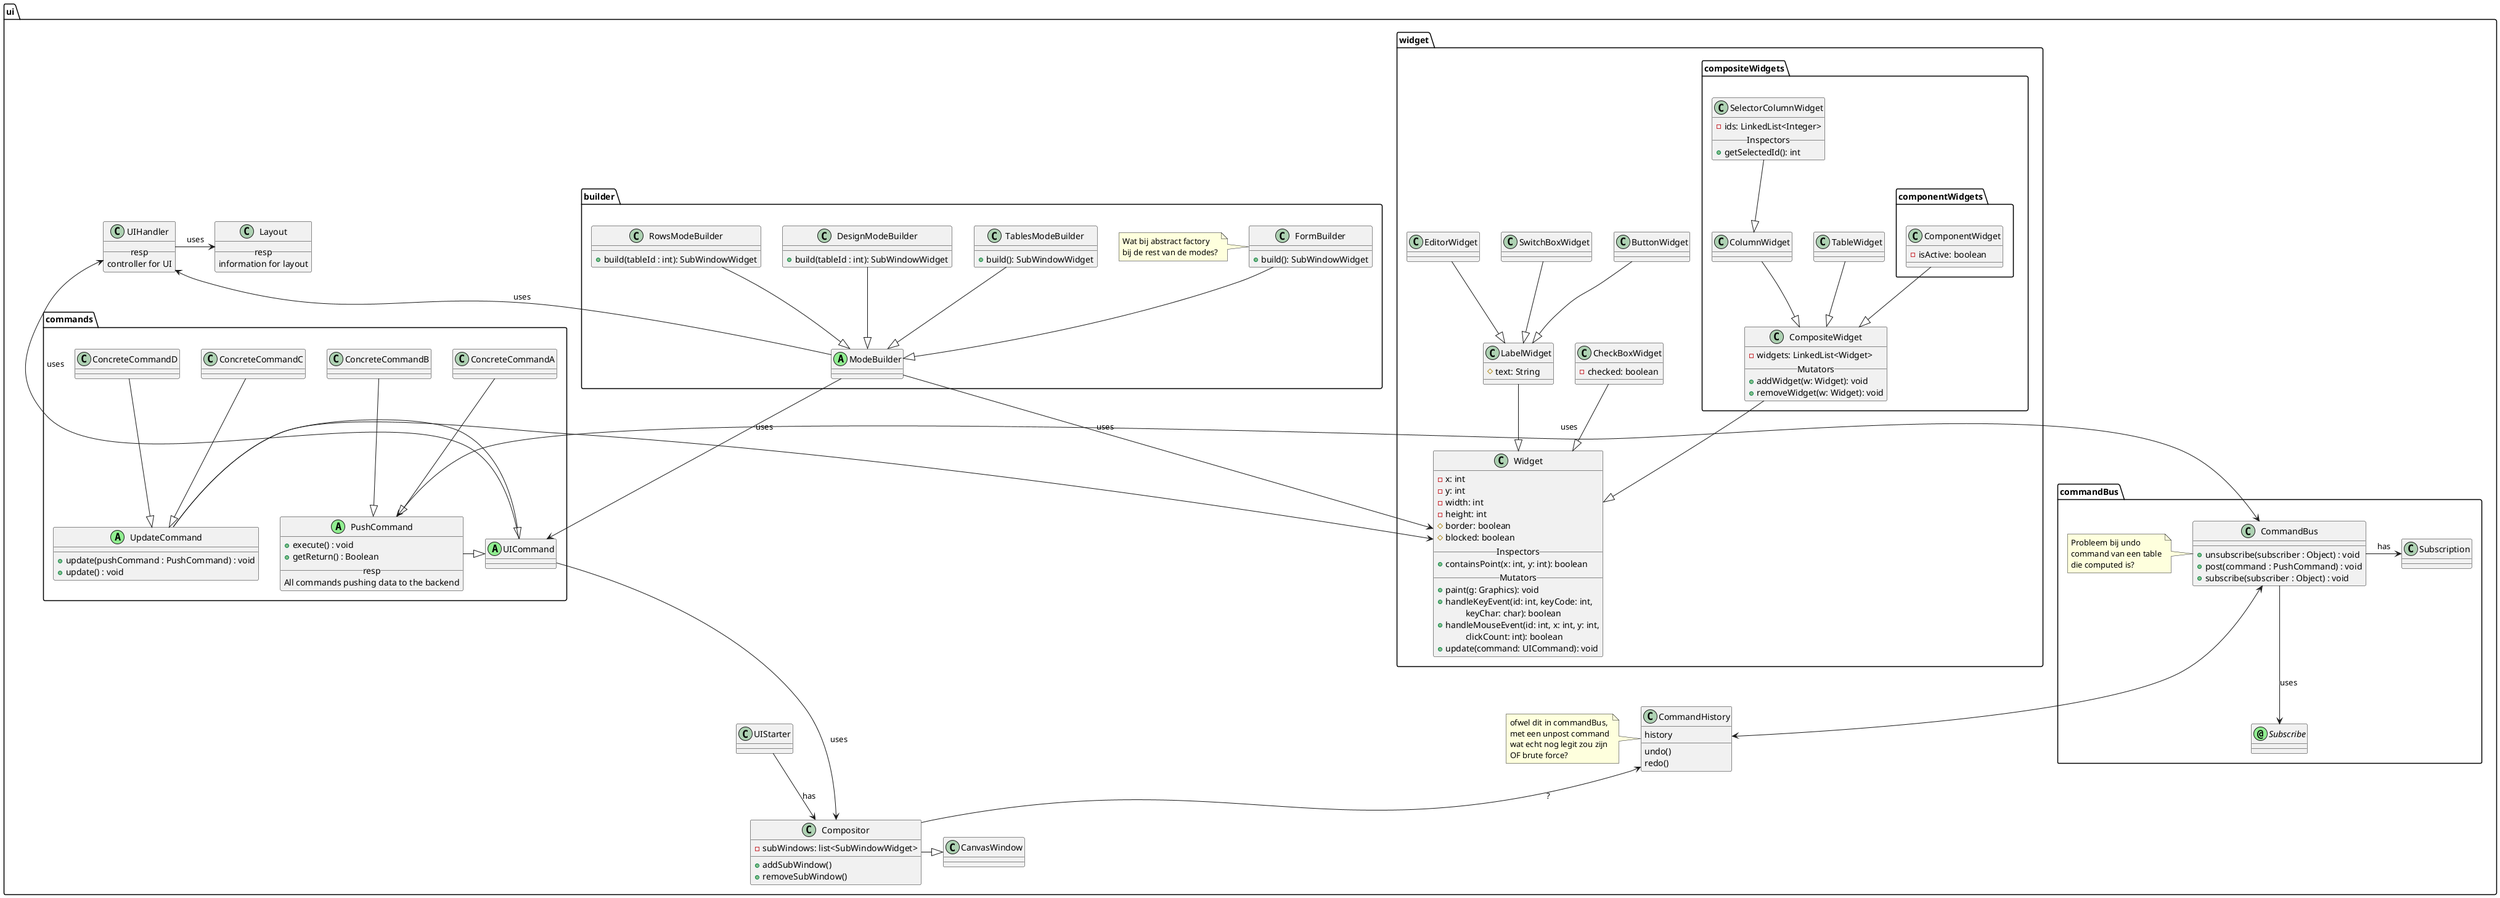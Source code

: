@startuml

package "ui" {

class CanvasWindow{

    }


    class UIHandler{
        __resp__
        controller for UI
    }
    UIHandler -> Layout : uses
    class Layout{
    __resp__
    information for layout
    }



    class Compositor{
        - subWindows: list<SubWindowWidget>
        __
        + addSubWindow()
        + removeSubWindow()
    }

    class UIStarter{

    }



    UIStarter --> Compositor : has



    Compositor -|> CanvasWindow

    package "commands" {

            class UICommand <<(A, lightgreen)>> {
             }

            PushCommand -|> UICommand

            UpdateCommand -|> UICommand

            class PushCommand <<(A, lightgreen)>> {
                + execute() : void
                + getReturn() : Boolean
                __resp__
                All commands pushing data to the backend
            }

            class UpdateCommand <<(A, lightgreen)>> {
                        + update(pushCommand : PushCommand) : void
                        + update() : void
                    }


            class ConcreteCommandA{

            }

            class ConcreteCommandB{

            }

            class ConcreteCommandC{

            }

            class ConcreteCommandD{

            }

            ConcreteCommandA --|> PushCommand
            ConcreteCommandB --|> PushCommand
            ConcreteCommandC --|> UpdateCommand
            ConcreteCommandD --|> UpdateCommand

        }
        UICommand --> Compositor : uses

        UIHandler <-- UICommand : uses

        package "commandBus" {

                class CommandBus{
                + unsubscribe(subscriber : Object) : void
                + post(command : PushCommand) : void
                + subscribe(subscriber : Object) : void
                }
                note left
                        Probleem bij undo
                        command van een table
                        die computed is?
                end note
                class Subscription

                interface Subscribe <<(@, lightgreen)>>

                CommandBus -> Subscription : has

                CommandBus --> Subscribe : uses

                CommandBus <-> PushCommand : uses
            }

            package "widget" {

                    UpdateCommand -> Widget

                    class Widget {
                        -x: int
                        -y: int
                        -width: int
                        -height: int
                        #border: boolean
                        #blocked: boolean
                        __Inspectors__
                        +containsPoint(x: int, y: int): boolean
                        __Mutators__
                        +paint(g: Graphics): void
                        +handleKeyEvent(id: int, keyCode: int,
                            \t keyChar: char): boolean
                        +handleMouseEvent(id: int, x: int, y: int,
                            \t clickCount: int): boolean
                        +update(command: UICommand): void
                         }


                            class LabelWidget{
                                #text: String
                            }
                            LabelWidget --|> Widget


                            class EditorWidget{
                            }
                            EditorWidget --|> LabelWidget

                            class CheckBoxWidget{
                                -checked: boolean
                            }
                            CheckBoxWidget --|> Widget
                            class ButtonWidget{
                            }
                            ButtonWidget --|> LabelWidget


                            class SwitchBoxWidget{
                            }
                            SwitchBoxWidget --|> LabelWidget
                            package compositeWidgets{
                                class CompositeWidget{
                                    - widgets: LinkedList<Widget>
                                    __Mutators__
                                    + addWidget(w: Widget): void
                                    + removeWidget(w: Widget): void
                                }

                                CompositeWidget --|> Widget

                                class TableWidget{
                                }

                                TableWidget --|> CompositeWidget

                                class ColumnWidget{
                                }

                                ColumnWidget --|> CompositeWidget

                                class SelectorColumnWidget {
                                    -ids: LinkedList<Integer>
                                    __Inspectors__
                                    +getSelectedId(): int
                                }

                                SelectorColumnWidget --|> ColumnWidget

                                package componentWidgets{
                                    class ComponentWidget{
                                        -isActive: boolean
                                    }



                                    ComponentWidget --|> CompositeWidget


                                }
                            }

                }

                package "builder" {

                        UIHandler <-- ModeBuilder : uses

                        class ModeBuilder <<(A, lightgreen)>>{
                        }

                        class TablesModeBuilder{
                            + build(): SubWindowWidget
                        }

                        class FormBuilder{
                                                    + build(): SubWindowWidget
                                                }
                        note left
                            Wat bij abstract factory
                            bij de rest van de modes?
                        end note

                        class DesignModeBuilder{
                            + build(tableId : int): SubWindowWidget

                        }

                        class RowsModeBuilder{
                            + build(tableId : int): SubWindowWidget
                        }

                        TablesModeBuilder --|> ModeBuilder
                        DesignModeBuilder --|> ModeBuilder
                        RowsModeBuilder --|> ModeBuilder
                        FormBuilder --|> ModeBuilder
                    }

                    ModeBuilder -> Widget : uses

                    ModeBuilder --> UICommand: uses

class CommandHistory {
history
undo()
redo()
}
note left
    ofwel dit in commandBus,
    met een unpost command
    wat echt nog legit zou zijn
    OF brute force?
end note
CommandBus <--> CommandHistory
CommandHistory <-- Compositor : ?
}


@enduml